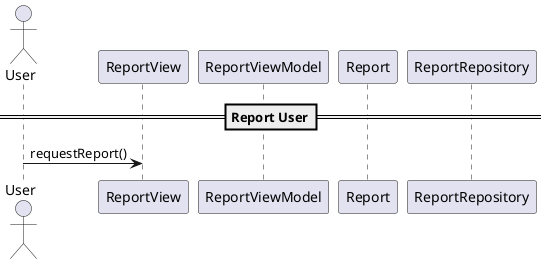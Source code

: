 @startuml

actor User
participant ReportView
participant ReportViewModel
participant Report
participant ReportRepository

==Report User==

User -> ReportView: requestReport()
